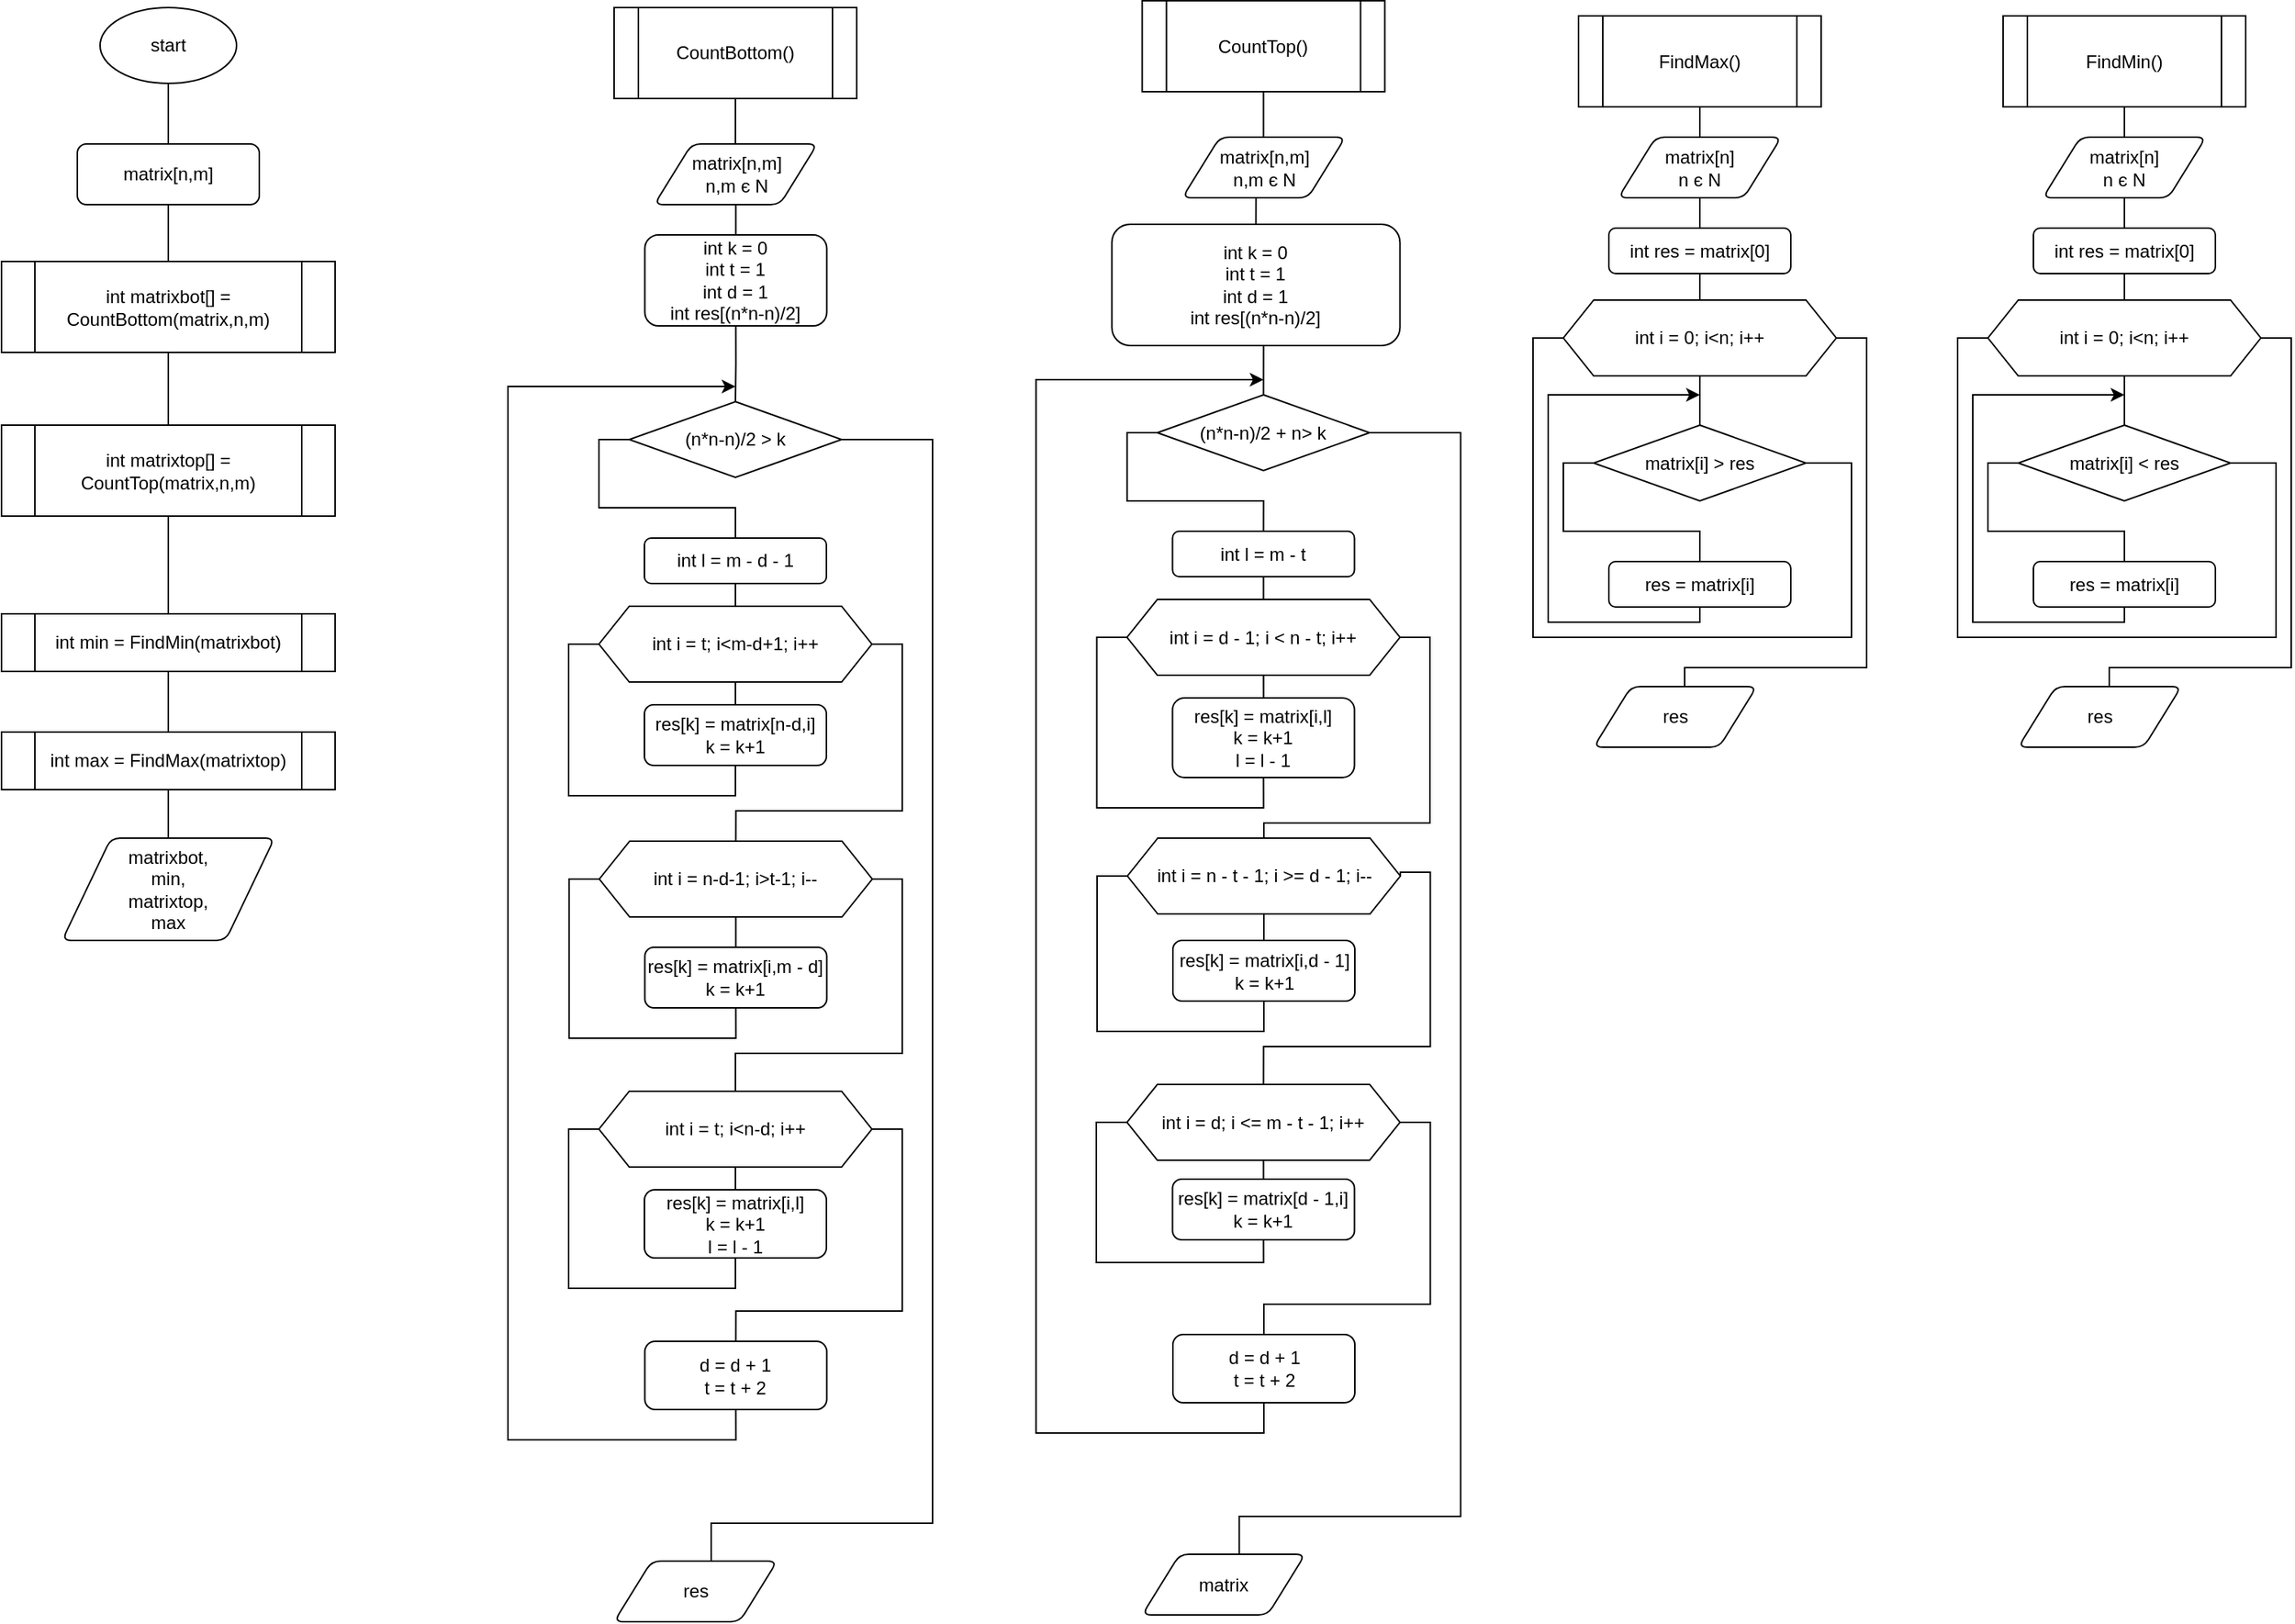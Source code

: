 <mxfile version="15.3.8" type="device"><diagram id="VmYvIzIguoKfHuGi5kLO" name="Страница 1"><mxGraphModel dx="2088" dy="1198" grid="1" gridSize="10" guides="1" tooltips="1" connect="1" arrows="1" fold="1" page="1" pageScale="1" pageWidth="827" pageHeight="1169" math="0" shadow="0"><root><mxCell id="0"/><mxCell id="1" parent="0"/><mxCell id="-p3XMLGeBJ1aMkZ9QvMb-27" style="edgeStyle=orthogonalEdgeStyle;rounded=0;orthogonalLoop=1;jettySize=auto;html=1;exitX=0.5;exitY=1;exitDx=0;exitDy=0;entryX=0.5;entryY=0;entryDx=0;entryDy=0;endArrow=none;endFill=0;" edge="1" parent="1" source="-p3XMLGeBJ1aMkZ9QvMb-1" target="-p3XMLGeBJ1aMkZ9QvMb-25"><mxGeometry relative="1" as="geometry"/></mxCell><mxCell id="-p3XMLGeBJ1aMkZ9QvMb-1" value="start" style="ellipse;whiteSpace=wrap;html=1;" vertex="1" parent="1"><mxGeometry x="145" y="52" width="90" height="50" as="geometry"/></mxCell><mxCell id="-p3XMLGeBJ1aMkZ9QvMb-19" style="edgeStyle=orthogonalEdgeStyle;rounded=0;orthogonalLoop=1;jettySize=auto;html=1;exitX=0.5;exitY=1;exitDx=0;exitDy=0;endArrow=none;endFill=0;" edge="1" parent="1" source="-p3XMLGeBJ1aMkZ9QvMb-4"><mxGeometry relative="1" as="geometry"><mxPoint x="564" y="142" as="targetPoint"/></mxGeometry></mxCell><mxCell id="-p3XMLGeBJ1aMkZ9QvMb-4" value="CountBottom()" style="shape=process;whiteSpace=wrap;html=1;backgroundOutline=1;" vertex="1" parent="1"><mxGeometry x="484" y="52" width="160" height="60" as="geometry"/></mxCell><mxCell id="-p3XMLGeBJ1aMkZ9QvMb-30" style="edgeStyle=orthogonalEdgeStyle;rounded=0;orthogonalLoop=1;jettySize=auto;html=1;exitX=0.5;exitY=1;exitDx=0;exitDy=0;entryX=0.5;entryY=0;entryDx=0;entryDy=0;endArrow=none;endFill=0;" edge="1" parent="1" source="-p3XMLGeBJ1aMkZ9QvMb-14" target="-p3XMLGeBJ1aMkZ9QvMb-29"><mxGeometry relative="1" as="geometry"/></mxCell><mxCell id="-p3XMLGeBJ1aMkZ9QvMb-14" value="int k = 0&lt;br&gt;int t = 1&lt;br&gt;int d = 1&lt;br&gt;int res[(n*n-n)/2]" style="rounded=1;whiteSpace=wrap;html=1;" vertex="1" parent="1"><mxGeometry x="504.25" y="202" width="120" height="60" as="geometry"/></mxCell><mxCell id="-p3XMLGeBJ1aMkZ9QvMb-17" value="res" style="shape=parallelogram;html=1;strokeWidth=1;perimeter=parallelogramPerimeter;whiteSpace=wrap;rounded=1;arcSize=12;size=0.23;" vertex="1" parent="1"><mxGeometry x="484" y="1077" width="107.5" height="40" as="geometry"/></mxCell><mxCell id="-p3XMLGeBJ1aMkZ9QvMb-21" style="edgeStyle=orthogonalEdgeStyle;rounded=0;orthogonalLoop=1;jettySize=auto;html=1;exitX=0.5;exitY=1;exitDx=0;exitDy=0;entryX=0.5;entryY=0;entryDx=0;entryDy=0;endArrow=none;endFill=0;" edge="1" parent="1" source="-p3XMLGeBJ1aMkZ9QvMb-20" target="-p3XMLGeBJ1aMkZ9QvMb-14"><mxGeometry relative="1" as="geometry"/></mxCell><mxCell id="-p3XMLGeBJ1aMkZ9QvMb-20" value="matrix[n,m]&lt;br&gt;n,m є N" style="shape=parallelogram;html=1;strokeWidth=1;perimeter=parallelogramPerimeter;whiteSpace=wrap;rounded=1;arcSize=12;size=0.23;" vertex="1" parent="1"><mxGeometry x="510.5" y="142" width="107.5" height="40" as="geometry"/></mxCell><mxCell id="-p3XMLGeBJ1aMkZ9QvMb-28" style="edgeStyle=orthogonalEdgeStyle;rounded=0;orthogonalLoop=1;jettySize=auto;html=1;exitX=0.5;exitY=1;exitDx=0;exitDy=0;endArrow=none;endFill=0;" edge="1" parent="1" source="-p3XMLGeBJ1aMkZ9QvMb-25" target="-p3XMLGeBJ1aMkZ9QvMb-94"><mxGeometry relative="1" as="geometry"><mxPoint x="190" y="224.5" as="targetPoint"/></mxGeometry></mxCell><mxCell id="-p3XMLGeBJ1aMkZ9QvMb-25" value="matrix[n,m]" style="rounded=1;whiteSpace=wrap;html=1;" vertex="1" parent="1"><mxGeometry x="130" y="142" width="120" height="40" as="geometry"/></mxCell><mxCell id="-p3XMLGeBJ1aMkZ9QvMb-31" style="edgeStyle=orthogonalEdgeStyle;rounded=0;orthogonalLoop=1;jettySize=auto;html=1;exitX=0;exitY=0.5;exitDx=0;exitDy=0;endArrow=none;endFill=0;entryX=0.5;entryY=0;entryDx=0;entryDy=0;" edge="1" parent="1" source="-p3XMLGeBJ1aMkZ9QvMb-29" target="-p3XMLGeBJ1aMkZ9QvMb-33"><mxGeometry relative="1" as="geometry"><mxPoint x="564" y="402" as="targetPoint"/></mxGeometry></mxCell><mxCell id="-p3XMLGeBJ1aMkZ9QvMb-32" style="edgeStyle=orthogonalEdgeStyle;rounded=0;orthogonalLoop=1;jettySize=auto;html=1;exitX=1;exitY=0.5;exitDx=0;exitDy=0;entryX=0.5;entryY=0;entryDx=0;entryDy=0;endArrow=none;endFill=0;" edge="1" parent="1" source="-p3XMLGeBJ1aMkZ9QvMb-29" target="-p3XMLGeBJ1aMkZ9QvMb-17"><mxGeometry relative="1" as="geometry"><Array as="points"><mxPoint x="694" y="337"/><mxPoint x="694" y="1052"/><mxPoint x="548" y="1052"/><mxPoint x="548" y="1077"/></Array></mxGeometry></mxCell><mxCell id="-p3XMLGeBJ1aMkZ9QvMb-29" value="(n*n-n)/2 &amp;gt; k" style="rhombus;whiteSpace=wrap;html=1;" vertex="1" parent="1"><mxGeometry x="494" y="312" width="140" height="50" as="geometry"/></mxCell><mxCell id="-p3XMLGeBJ1aMkZ9QvMb-36" style="edgeStyle=orthogonalEdgeStyle;rounded=0;orthogonalLoop=1;jettySize=auto;html=1;exitX=0.5;exitY=1;exitDx=0;exitDy=0;entryX=0.5;entryY=0;entryDx=0;entryDy=0;endArrow=none;endFill=0;" edge="1" parent="1" source="-p3XMLGeBJ1aMkZ9QvMb-33" target="-p3XMLGeBJ1aMkZ9QvMb-35"><mxGeometry relative="1" as="geometry"/></mxCell><mxCell id="-p3XMLGeBJ1aMkZ9QvMb-33" value="int l = m - d - 1" style="rounded=1;whiteSpace=wrap;html=1;" vertex="1" parent="1"><mxGeometry x="504" y="402" width="120" height="30" as="geometry"/></mxCell><mxCell id="-p3XMLGeBJ1aMkZ9QvMb-37" style="edgeStyle=orthogonalEdgeStyle;rounded=0;orthogonalLoop=1;jettySize=auto;html=1;exitX=0.5;exitY=1;exitDx=0;exitDy=0;endArrow=none;endFill=0;" edge="1" parent="1" source="-p3XMLGeBJ1aMkZ9QvMb-35" target="-p3XMLGeBJ1aMkZ9QvMb-38"><mxGeometry relative="1" as="geometry"><mxPoint x="564" y="522" as="targetPoint"/></mxGeometry></mxCell><mxCell id="-p3XMLGeBJ1aMkZ9QvMb-46" style="edgeStyle=orthogonalEdgeStyle;rounded=0;orthogonalLoop=1;jettySize=auto;html=1;exitX=1;exitY=0.5;exitDx=0;exitDy=0;entryX=0.5;entryY=0;entryDx=0;entryDy=0;endArrow=none;endFill=0;" edge="1" parent="1" source="-p3XMLGeBJ1aMkZ9QvMb-35" target="-p3XMLGeBJ1aMkZ9QvMb-45"><mxGeometry relative="1" as="geometry"><Array as="points"><mxPoint x="674" y="472"/><mxPoint x="674" y="582"/><mxPoint x="564" y="582"/></Array></mxGeometry></mxCell><mxCell id="-p3XMLGeBJ1aMkZ9QvMb-35" value="int i = t; i&amp;lt;m-d+1; i++" style="shape=hexagon;perimeter=hexagonPerimeter2;whiteSpace=wrap;html=1;fixedSize=1;strokeWidth=1;" vertex="1" parent="1"><mxGeometry x="474" y="447" width="180" height="50" as="geometry"/></mxCell><mxCell id="-p3XMLGeBJ1aMkZ9QvMb-43" style="edgeStyle=orthogonalEdgeStyle;rounded=0;orthogonalLoop=1;jettySize=auto;html=1;exitX=0.5;exitY=1;exitDx=0;exitDy=0;entryX=0;entryY=0.5;entryDx=0;entryDy=0;endArrow=none;endFill=0;" edge="1" parent="1" source="-p3XMLGeBJ1aMkZ9QvMb-38" target="-p3XMLGeBJ1aMkZ9QvMb-35"><mxGeometry relative="1" as="geometry"/></mxCell><mxCell id="-p3XMLGeBJ1aMkZ9QvMb-38" value="res[k] = matrix[n-d,i]&lt;br&gt;k = k+1" style="rounded=1;whiteSpace=wrap;html=1;" vertex="1" parent="1"><mxGeometry x="504" y="512" width="120" height="40" as="geometry"/></mxCell><mxCell id="-p3XMLGeBJ1aMkZ9QvMb-48" style="edgeStyle=orthogonalEdgeStyle;rounded=0;orthogonalLoop=1;jettySize=auto;html=1;exitX=0.5;exitY=1;exitDx=0;exitDy=0;entryX=0.5;entryY=0;entryDx=0;entryDy=0;endArrow=none;endFill=0;" edge="1" parent="1" source="-p3XMLGeBJ1aMkZ9QvMb-45" target="-p3XMLGeBJ1aMkZ9QvMb-47"><mxGeometry relative="1" as="geometry"/></mxCell><mxCell id="-p3XMLGeBJ1aMkZ9QvMb-53" style="edgeStyle=orthogonalEdgeStyle;rounded=0;orthogonalLoop=1;jettySize=auto;html=1;exitX=1;exitY=0.5;exitDx=0;exitDy=0;entryX=0.5;entryY=0;entryDx=0;entryDy=0;endArrow=none;endFill=0;" edge="1" parent="1" source="-p3XMLGeBJ1aMkZ9QvMb-45" target="-p3XMLGeBJ1aMkZ9QvMb-51"><mxGeometry relative="1" as="geometry"><Array as="points"><mxPoint x="674" y="627"/><mxPoint x="674" y="742"/><mxPoint x="564" y="742"/></Array></mxGeometry></mxCell><mxCell id="-p3XMLGeBJ1aMkZ9QvMb-45" value="int i = n-d-1; i&amp;gt;t-1; i--" style="shape=hexagon;perimeter=hexagonPerimeter2;whiteSpace=wrap;html=1;fixedSize=1;strokeWidth=1;" vertex="1" parent="1"><mxGeometry x="474.25" y="602" width="180" height="50" as="geometry"/></mxCell><mxCell id="-p3XMLGeBJ1aMkZ9QvMb-49" style="edgeStyle=orthogonalEdgeStyle;rounded=0;orthogonalLoop=1;jettySize=auto;html=1;exitX=0.5;exitY=1;exitDx=0;exitDy=0;entryX=0;entryY=0.5;entryDx=0;entryDy=0;endArrow=none;endFill=0;" edge="1" parent="1" source="-p3XMLGeBJ1aMkZ9QvMb-47" target="-p3XMLGeBJ1aMkZ9QvMb-45"><mxGeometry relative="1" as="geometry"/></mxCell><mxCell id="-p3XMLGeBJ1aMkZ9QvMb-47" value="res[k] = matrix[i,m - d]&lt;br&gt;k = k+1" style="rounded=1;whiteSpace=wrap;html=1;" vertex="1" parent="1"><mxGeometry x="504.25" y="672" width="120" height="40" as="geometry"/></mxCell><mxCell id="-p3XMLGeBJ1aMkZ9QvMb-55" style="edgeStyle=orthogonalEdgeStyle;rounded=0;orthogonalLoop=1;jettySize=auto;html=1;exitX=0.5;exitY=1;exitDx=0;exitDy=0;entryX=0.5;entryY=0;entryDx=0;entryDy=0;endArrow=none;endFill=0;" edge="1" parent="1" source="-p3XMLGeBJ1aMkZ9QvMb-51" target="-p3XMLGeBJ1aMkZ9QvMb-54"><mxGeometry relative="1" as="geometry"/></mxCell><mxCell id="-p3XMLGeBJ1aMkZ9QvMb-58" style="edgeStyle=orthogonalEdgeStyle;rounded=0;orthogonalLoop=1;jettySize=auto;html=1;exitX=1;exitY=0.5;exitDx=0;exitDy=0;endArrow=none;endFill=0;entryX=0.5;entryY=0;entryDx=0;entryDy=0;" edge="1" parent="1" source="-p3XMLGeBJ1aMkZ9QvMb-51" target="-p3XMLGeBJ1aMkZ9QvMb-59"><mxGeometry relative="1" as="geometry"><mxPoint x="564" y="932" as="targetPoint"/><Array as="points"><mxPoint x="674" y="792"/><mxPoint x="674" y="912"/><mxPoint x="564" y="912"/></Array></mxGeometry></mxCell><mxCell id="-p3XMLGeBJ1aMkZ9QvMb-51" value="int i = t; i&amp;lt;n-d; i++" style="shape=hexagon;perimeter=hexagonPerimeter2;whiteSpace=wrap;html=1;fixedSize=1;strokeWidth=1;" vertex="1" parent="1"><mxGeometry x="474" y="767" width="180" height="50" as="geometry"/></mxCell><mxCell id="-p3XMLGeBJ1aMkZ9QvMb-56" style="edgeStyle=orthogonalEdgeStyle;rounded=0;orthogonalLoop=1;jettySize=auto;html=1;exitX=0.5;exitY=1;exitDx=0;exitDy=0;entryX=0;entryY=0.5;entryDx=0;entryDy=0;endArrow=none;endFill=0;" edge="1" parent="1" source="-p3XMLGeBJ1aMkZ9QvMb-54" target="-p3XMLGeBJ1aMkZ9QvMb-51"><mxGeometry relative="1" as="geometry"/></mxCell><mxCell id="-p3XMLGeBJ1aMkZ9QvMb-54" value="res[k] = matrix[i,l]&lt;br&gt;k = k+1&lt;br&gt;l = l - 1" style="rounded=1;whiteSpace=wrap;html=1;" vertex="1" parent="1"><mxGeometry x="504" y="832" width="120" height="45" as="geometry"/></mxCell><mxCell id="-p3XMLGeBJ1aMkZ9QvMb-60" style="edgeStyle=orthogonalEdgeStyle;rounded=0;orthogonalLoop=1;jettySize=auto;html=1;exitX=0.5;exitY=1;exitDx=0;exitDy=0;endArrow=classic;endFill=1;" edge="1" parent="1" source="-p3XMLGeBJ1aMkZ9QvMb-59"><mxGeometry relative="1" as="geometry"><mxPoint x="564" y="302" as="targetPoint"/><Array as="points"><mxPoint x="564" y="997"/><mxPoint x="414" y="997"/><mxPoint x="414" y="302"/></Array></mxGeometry></mxCell><mxCell id="-p3XMLGeBJ1aMkZ9QvMb-59" value="d = d + 1&lt;br&gt;t = t + 2" style="rounded=1;whiteSpace=wrap;html=1;" vertex="1" parent="1"><mxGeometry x="504.25" y="932" width="120" height="45" as="geometry"/></mxCell><mxCell id="-p3XMLGeBJ1aMkZ9QvMb-61" style="edgeStyle=orthogonalEdgeStyle;rounded=0;orthogonalLoop=1;jettySize=auto;html=1;exitX=0.5;exitY=1;exitDx=0;exitDy=0;endArrow=none;endFill=0;" edge="1" parent="1" source="-p3XMLGeBJ1aMkZ9QvMb-62"><mxGeometry relative="1" as="geometry"><mxPoint x="912.25" y="137.5" as="targetPoint"/></mxGeometry></mxCell><mxCell id="-p3XMLGeBJ1aMkZ9QvMb-62" value="CountTop()" style="shape=process;whiteSpace=wrap;html=1;backgroundOutline=1;" vertex="1" parent="1"><mxGeometry x="832.25" y="47.5" width="160" height="60" as="geometry"/></mxCell><mxCell id="-p3XMLGeBJ1aMkZ9QvMb-63" style="edgeStyle=orthogonalEdgeStyle;rounded=0;orthogonalLoop=1;jettySize=auto;html=1;exitX=0.5;exitY=1;exitDx=0;exitDy=0;entryX=0.5;entryY=0;entryDx=0;entryDy=0;endArrow=none;endFill=0;" edge="1" parent="1" source="-p3XMLGeBJ1aMkZ9QvMb-64" target="-p3XMLGeBJ1aMkZ9QvMb-70"><mxGeometry relative="1" as="geometry"/></mxCell><mxCell id="-p3XMLGeBJ1aMkZ9QvMb-64" value="int k = 0&lt;br&gt;int t = 1&lt;br&gt;int d = 1&lt;br&gt;int res[(n*n-n)/2]" style="rounded=1;whiteSpace=wrap;html=1;" vertex="1" parent="1"><mxGeometry x="812.25" y="195" width="190" height="80" as="geometry"/></mxCell><mxCell id="-p3XMLGeBJ1aMkZ9QvMb-65" value="matrix" style="shape=parallelogram;html=1;strokeWidth=1;perimeter=parallelogramPerimeter;whiteSpace=wrap;rounded=1;arcSize=12;size=0.23;" vertex="1" parent="1"><mxGeometry x="832.25" y="1072.5" width="107.5" height="40" as="geometry"/></mxCell><mxCell id="-p3XMLGeBJ1aMkZ9QvMb-66" style="edgeStyle=orthogonalEdgeStyle;rounded=0;orthogonalLoop=1;jettySize=auto;html=1;exitX=0.5;exitY=1;exitDx=0;exitDy=0;entryX=0.5;entryY=0;entryDx=0;entryDy=0;endArrow=none;endFill=0;" edge="1" parent="1" source="-p3XMLGeBJ1aMkZ9QvMb-67" target="-p3XMLGeBJ1aMkZ9QvMb-64"><mxGeometry relative="1" as="geometry"/></mxCell><mxCell id="-p3XMLGeBJ1aMkZ9QvMb-67" value="matrix[n,m]&lt;br&gt;n,m є N" style="shape=parallelogram;html=1;strokeWidth=1;perimeter=parallelogramPerimeter;whiteSpace=wrap;rounded=1;arcSize=12;size=0.23;" vertex="1" parent="1"><mxGeometry x="858.75" y="137.5" width="107.5" height="40" as="geometry"/></mxCell><mxCell id="-p3XMLGeBJ1aMkZ9QvMb-68" style="edgeStyle=orthogonalEdgeStyle;rounded=0;orthogonalLoop=1;jettySize=auto;html=1;exitX=0;exitY=0.5;exitDx=0;exitDy=0;endArrow=none;endFill=0;entryX=0.5;entryY=0;entryDx=0;entryDy=0;" edge="1" parent="1" source="-p3XMLGeBJ1aMkZ9QvMb-70" target="-p3XMLGeBJ1aMkZ9QvMb-72"><mxGeometry relative="1" as="geometry"><mxPoint x="912.25" y="397.5" as="targetPoint"/></mxGeometry></mxCell><mxCell id="-p3XMLGeBJ1aMkZ9QvMb-69" style="edgeStyle=orthogonalEdgeStyle;rounded=0;orthogonalLoop=1;jettySize=auto;html=1;exitX=1;exitY=0.5;exitDx=0;exitDy=0;entryX=0.5;entryY=0;entryDx=0;entryDy=0;endArrow=none;endFill=0;" edge="1" parent="1" source="-p3XMLGeBJ1aMkZ9QvMb-70" target="-p3XMLGeBJ1aMkZ9QvMb-65"><mxGeometry relative="1" as="geometry"><Array as="points"><mxPoint x="1042.25" y="332.5"/><mxPoint x="1042.25" y="1047.5"/><mxPoint x="896.25" y="1047.5"/><mxPoint x="896.25" y="1072.5"/></Array></mxGeometry></mxCell><mxCell id="-p3XMLGeBJ1aMkZ9QvMb-70" value="(n*n-n)/2 + n&amp;gt; k" style="rhombus;whiteSpace=wrap;html=1;" vertex="1" parent="1"><mxGeometry x="842.25" y="307.5" width="140" height="50" as="geometry"/></mxCell><mxCell id="-p3XMLGeBJ1aMkZ9QvMb-71" style="edgeStyle=orthogonalEdgeStyle;rounded=0;orthogonalLoop=1;jettySize=auto;html=1;exitX=0.5;exitY=1;exitDx=0;exitDy=0;entryX=0.5;entryY=0;entryDx=0;entryDy=0;endArrow=none;endFill=0;" edge="1" parent="1" source="-p3XMLGeBJ1aMkZ9QvMb-72" target="-p3XMLGeBJ1aMkZ9QvMb-75"><mxGeometry relative="1" as="geometry"/></mxCell><mxCell id="-p3XMLGeBJ1aMkZ9QvMb-72" value="int l = m - t" style="rounded=1;whiteSpace=wrap;html=1;" vertex="1" parent="1"><mxGeometry x="852.25" y="397.5" width="120" height="30" as="geometry"/></mxCell><mxCell id="-p3XMLGeBJ1aMkZ9QvMb-73" style="edgeStyle=orthogonalEdgeStyle;rounded=0;orthogonalLoop=1;jettySize=auto;html=1;exitX=0.5;exitY=1;exitDx=0;exitDy=0;endArrow=none;endFill=0;" edge="1" parent="1" source="-p3XMLGeBJ1aMkZ9QvMb-75" target="-p3XMLGeBJ1aMkZ9QvMb-77"><mxGeometry relative="1" as="geometry"><mxPoint x="912.25" y="517.5" as="targetPoint"/></mxGeometry></mxCell><mxCell id="-p3XMLGeBJ1aMkZ9QvMb-74" style="edgeStyle=orthogonalEdgeStyle;rounded=0;orthogonalLoop=1;jettySize=auto;html=1;exitX=1;exitY=0.5;exitDx=0;exitDy=0;entryX=0.5;entryY=0;entryDx=0;entryDy=0;endArrow=none;endFill=0;" edge="1" parent="1" source="-p3XMLGeBJ1aMkZ9QvMb-75" target="-p3XMLGeBJ1aMkZ9QvMb-80"><mxGeometry relative="1" as="geometry"><Array as="points"><mxPoint x="1022" y="467"/><mxPoint x="1022" y="590"/><mxPoint x="912" y="590"/></Array></mxGeometry></mxCell><mxCell id="-p3XMLGeBJ1aMkZ9QvMb-75" value="int i = d - 1; i &amp;lt; n - t; i++" style="shape=hexagon;perimeter=hexagonPerimeter2;whiteSpace=wrap;html=1;fixedSize=1;strokeWidth=1;" vertex="1" parent="1"><mxGeometry x="822.25" y="442.5" width="180" height="50" as="geometry"/></mxCell><mxCell id="-p3XMLGeBJ1aMkZ9QvMb-76" style="edgeStyle=orthogonalEdgeStyle;rounded=0;orthogonalLoop=1;jettySize=auto;html=1;exitX=0.5;exitY=1;exitDx=0;exitDy=0;entryX=0;entryY=0.5;entryDx=0;entryDy=0;endArrow=none;endFill=0;" edge="1" parent="1" source="-p3XMLGeBJ1aMkZ9QvMb-77" target="-p3XMLGeBJ1aMkZ9QvMb-75"><mxGeometry relative="1" as="geometry"/></mxCell><mxCell id="-p3XMLGeBJ1aMkZ9QvMb-77" value="res[k] = matrix[i,l]&lt;br&gt;k = k+1&lt;br&gt;l = l - 1" style="rounded=1;whiteSpace=wrap;html=1;" vertex="1" parent="1"><mxGeometry x="852.25" y="507.5" width="120" height="52.5" as="geometry"/></mxCell><mxCell id="-p3XMLGeBJ1aMkZ9QvMb-78" style="edgeStyle=orthogonalEdgeStyle;rounded=0;orthogonalLoop=1;jettySize=auto;html=1;exitX=0.5;exitY=1;exitDx=0;exitDy=0;entryX=0.5;entryY=0;entryDx=0;entryDy=0;endArrow=none;endFill=0;" edge="1" parent="1" source="-p3XMLGeBJ1aMkZ9QvMb-80" target="-p3XMLGeBJ1aMkZ9QvMb-82"><mxGeometry relative="1" as="geometry"/></mxCell><mxCell id="-p3XMLGeBJ1aMkZ9QvMb-79" style="edgeStyle=orthogonalEdgeStyle;rounded=0;orthogonalLoop=1;jettySize=auto;html=1;exitX=1;exitY=0.5;exitDx=0;exitDy=0;entryX=0.5;entryY=0;entryDx=0;entryDy=0;endArrow=none;endFill=0;" edge="1" parent="1" source="-p3XMLGeBJ1aMkZ9QvMb-80" target="-p3XMLGeBJ1aMkZ9QvMb-85"><mxGeometry relative="1" as="geometry"><Array as="points"><mxPoint x="1022.25" y="622.5"/><mxPoint x="1022.25" y="737.5"/><mxPoint x="912.25" y="737.5"/></Array></mxGeometry></mxCell><mxCell id="-p3XMLGeBJ1aMkZ9QvMb-80" value="int i = n - t - 1; i &amp;gt;= d - 1; i--" style="shape=hexagon;perimeter=hexagonPerimeter2;whiteSpace=wrap;html=1;fixedSize=1;strokeWidth=1;" vertex="1" parent="1"><mxGeometry x="822.5" y="600" width="180" height="50" as="geometry"/></mxCell><mxCell id="-p3XMLGeBJ1aMkZ9QvMb-81" style="edgeStyle=orthogonalEdgeStyle;rounded=0;orthogonalLoop=1;jettySize=auto;html=1;exitX=0.5;exitY=1;exitDx=0;exitDy=0;entryX=0;entryY=0.5;entryDx=0;entryDy=0;endArrow=none;endFill=0;" edge="1" parent="1" source="-p3XMLGeBJ1aMkZ9QvMb-82" target="-p3XMLGeBJ1aMkZ9QvMb-80"><mxGeometry relative="1" as="geometry"/></mxCell><mxCell id="-p3XMLGeBJ1aMkZ9QvMb-82" value="res[k] = matrix[i,d - 1]&lt;br&gt;k = k+1" style="rounded=1;whiteSpace=wrap;html=1;" vertex="1" parent="1"><mxGeometry x="852.5" y="667.5" width="120" height="40" as="geometry"/></mxCell><mxCell id="-p3XMLGeBJ1aMkZ9QvMb-83" style="edgeStyle=orthogonalEdgeStyle;rounded=0;orthogonalLoop=1;jettySize=auto;html=1;exitX=0.5;exitY=1;exitDx=0;exitDy=0;entryX=0.5;entryY=0;entryDx=0;entryDy=0;endArrow=none;endFill=0;" edge="1" parent="1" source="-p3XMLGeBJ1aMkZ9QvMb-85" target="-p3XMLGeBJ1aMkZ9QvMb-87"><mxGeometry relative="1" as="geometry"/></mxCell><mxCell id="-p3XMLGeBJ1aMkZ9QvMb-84" style="edgeStyle=orthogonalEdgeStyle;rounded=0;orthogonalLoop=1;jettySize=auto;html=1;exitX=1;exitY=0.5;exitDx=0;exitDy=0;endArrow=none;endFill=0;entryX=0.5;entryY=0;entryDx=0;entryDy=0;" edge="1" parent="1" source="-p3XMLGeBJ1aMkZ9QvMb-85" target="-p3XMLGeBJ1aMkZ9QvMb-89"><mxGeometry relative="1" as="geometry"><mxPoint x="912.25" y="927.5" as="targetPoint"/><Array as="points"><mxPoint x="1022.25" y="787.5"/><mxPoint x="1022.25" y="907.5"/><mxPoint x="912.25" y="907.5"/></Array></mxGeometry></mxCell><mxCell id="-p3XMLGeBJ1aMkZ9QvMb-85" value="int i = d; i &amp;lt;= m - t - 1; i++" style="shape=hexagon;perimeter=hexagonPerimeter2;whiteSpace=wrap;html=1;fixedSize=1;strokeWidth=1;" vertex="1" parent="1"><mxGeometry x="822.25" y="762.5" width="180" height="50" as="geometry"/></mxCell><mxCell id="-p3XMLGeBJ1aMkZ9QvMb-86" style="edgeStyle=orthogonalEdgeStyle;rounded=0;orthogonalLoop=1;jettySize=auto;html=1;exitX=0.5;exitY=1;exitDx=0;exitDy=0;entryX=0;entryY=0.5;entryDx=0;entryDy=0;endArrow=none;endFill=0;" edge="1" parent="1" source="-p3XMLGeBJ1aMkZ9QvMb-87" target="-p3XMLGeBJ1aMkZ9QvMb-85"><mxGeometry relative="1" as="geometry"><Array as="points"><mxPoint x="912" y="880"/><mxPoint x="802" y="880"/><mxPoint x="802" y="787"/></Array></mxGeometry></mxCell><mxCell id="-p3XMLGeBJ1aMkZ9QvMb-87" value="res[k] = matrix[d - 1,i]&lt;br&gt;k = k+1" style="rounded=1;whiteSpace=wrap;html=1;" vertex="1" parent="1"><mxGeometry x="852.25" y="825" width="120" height="40" as="geometry"/></mxCell><mxCell id="-p3XMLGeBJ1aMkZ9QvMb-88" style="edgeStyle=orthogonalEdgeStyle;rounded=0;orthogonalLoop=1;jettySize=auto;html=1;exitX=0.5;exitY=1;exitDx=0;exitDy=0;endArrow=classic;endFill=1;" edge="1" parent="1" source="-p3XMLGeBJ1aMkZ9QvMb-89"><mxGeometry relative="1" as="geometry"><mxPoint x="912.25" y="297.5" as="targetPoint"/><Array as="points"><mxPoint x="912.25" y="992.5"/><mxPoint x="762.25" y="992.5"/><mxPoint x="762.25" y="297.5"/></Array></mxGeometry></mxCell><mxCell id="-p3XMLGeBJ1aMkZ9QvMb-89" value="d = d + 1&lt;br&gt;t = t + 2" style="rounded=1;whiteSpace=wrap;html=1;" vertex="1" parent="1"><mxGeometry x="852.5" y="927.5" width="120" height="45" as="geometry"/></mxCell><mxCell id="-p3XMLGeBJ1aMkZ9QvMb-144" style="edgeStyle=orthogonalEdgeStyle;rounded=0;orthogonalLoop=1;jettySize=auto;html=1;exitX=0.5;exitY=1;exitDx=0;exitDy=0;entryX=0.5;entryY=0;entryDx=0;entryDy=0;endArrow=none;endFill=0;" edge="1" parent="1" source="-p3XMLGeBJ1aMkZ9QvMb-94" target="-p3XMLGeBJ1aMkZ9QvMb-143"><mxGeometry relative="1" as="geometry"/></mxCell><mxCell id="-p3XMLGeBJ1aMkZ9QvMb-94" value="int matrixbot[] = CountBottom(matrix,n,m)" style="shape=process;whiteSpace=wrap;html=1;backgroundOutline=1;" vertex="1" parent="1"><mxGeometry x="80" y="219.5" width="220" height="60" as="geometry"/></mxCell><mxCell id="-p3XMLGeBJ1aMkZ9QvMb-96" style="edgeStyle=orthogonalEdgeStyle;rounded=0;orthogonalLoop=1;jettySize=auto;html=1;exitX=0.5;exitY=1;exitDx=0;exitDy=0;endArrow=none;endFill=0;" edge="1" parent="1" source="-p3XMLGeBJ1aMkZ9QvMb-97"><mxGeometry relative="1" as="geometry"><mxPoint x="1480" y="147.5" as="targetPoint"/></mxGeometry></mxCell><mxCell id="-p3XMLGeBJ1aMkZ9QvMb-97" value="FindMin()" style="shape=process;whiteSpace=wrap;html=1;backgroundOutline=1;" vertex="1" parent="1"><mxGeometry x="1400" y="57.5" width="160" height="60" as="geometry"/></mxCell><mxCell id="-p3XMLGeBJ1aMkZ9QvMb-99" style="edgeStyle=orthogonalEdgeStyle;rounded=0;orthogonalLoop=1;jettySize=auto;html=1;exitX=0.5;exitY=1;exitDx=0;exitDy=0;endArrow=none;endFill=0;entryX=0.5;entryY=0;entryDx=0;entryDy=0;" edge="1" parent="1" source="-p3XMLGeBJ1aMkZ9QvMb-98" target="-p3XMLGeBJ1aMkZ9QvMb-100"><mxGeometry relative="1" as="geometry"><mxPoint x="1480.143" y="207.5" as="targetPoint"/></mxGeometry></mxCell><mxCell id="-p3XMLGeBJ1aMkZ9QvMb-98" value="matrix[n]&lt;br&gt;n є N" style="shape=parallelogram;html=1;strokeWidth=1;perimeter=parallelogramPerimeter;whiteSpace=wrap;rounded=1;arcSize=12;size=0.23;" vertex="1" parent="1"><mxGeometry x="1426.25" y="137.5" width="107.5" height="40" as="geometry"/></mxCell><mxCell id="-p3XMLGeBJ1aMkZ9QvMb-102" style="edgeStyle=orthogonalEdgeStyle;rounded=0;orthogonalLoop=1;jettySize=auto;html=1;exitX=0.5;exitY=1;exitDx=0;exitDy=0;entryX=0.5;entryY=0;entryDx=0;entryDy=0;endArrow=none;endFill=0;" edge="1" parent="1" source="-p3XMLGeBJ1aMkZ9QvMb-100" target="-p3XMLGeBJ1aMkZ9QvMb-101"><mxGeometry relative="1" as="geometry"/></mxCell><mxCell id="-p3XMLGeBJ1aMkZ9QvMb-100" value="int res = matrix[0]" style="rounded=1;whiteSpace=wrap;html=1;" vertex="1" parent="1"><mxGeometry x="1420" y="197.5" width="120" height="30" as="geometry"/></mxCell><mxCell id="-p3XMLGeBJ1aMkZ9QvMb-103" style="edgeStyle=orthogonalEdgeStyle;rounded=0;orthogonalLoop=1;jettySize=auto;html=1;exitX=0.5;exitY=1;exitDx=0;exitDy=0;endArrow=none;endFill=0;entryX=0.5;entryY=0;entryDx=0;entryDy=0;" edge="1" parent="1" source="-p3XMLGeBJ1aMkZ9QvMb-101" target="-p3XMLGeBJ1aMkZ9QvMb-104"><mxGeometry relative="1" as="geometry"><mxPoint x="1480" y="317.5" as="targetPoint"/></mxGeometry></mxCell><mxCell id="-p3XMLGeBJ1aMkZ9QvMb-110" style="edgeStyle=orthogonalEdgeStyle;rounded=0;orthogonalLoop=1;jettySize=auto;html=1;exitX=1;exitY=0.5;exitDx=0;exitDy=0;endArrow=none;endFill=0;entryX=0.548;entryY=0.023;entryDx=0;entryDy=0;entryPerimeter=0;" edge="1" parent="1" source="-p3XMLGeBJ1aMkZ9QvMb-101" target="-p3XMLGeBJ1aMkZ9QvMb-111"><mxGeometry relative="1" as="geometry"><mxPoint x="1470" y="507.5" as="targetPoint"/><Array as="points"><mxPoint x="1590" y="270.5"/><mxPoint x="1590" y="487.5"/><mxPoint x="1470" y="487.5"/><mxPoint x="1470" y="523.5"/></Array></mxGeometry></mxCell><mxCell id="-p3XMLGeBJ1aMkZ9QvMb-101" value="int i = 0; i&amp;lt;n; i++" style="shape=hexagon;perimeter=hexagonPerimeter2;whiteSpace=wrap;html=1;fixedSize=1;strokeWidth=1;" vertex="1" parent="1"><mxGeometry x="1390" y="245" width="180" height="50" as="geometry"/></mxCell><mxCell id="-p3XMLGeBJ1aMkZ9QvMb-105" style="edgeStyle=orthogonalEdgeStyle;rounded=0;orthogonalLoop=1;jettySize=auto;html=1;exitX=0;exitY=0.5;exitDx=0;exitDy=0;endArrow=none;endFill=0;entryX=0.5;entryY=0;entryDx=0;entryDy=0;" edge="1" parent="1" source="-p3XMLGeBJ1aMkZ9QvMb-104" target="-p3XMLGeBJ1aMkZ9QvMb-107"><mxGeometry relative="1" as="geometry"><mxPoint x="1480.0" y="417.5" as="targetPoint"/></mxGeometry></mxCell><mxCell id="-p3XMLGeBJ1aMkZ9QvMb-108" style="edgeStyle=orthogonalEdgeStyle;rounded=0;orthogonalLoop=1;jettySize=auto;html=1;exitX=1;exitY=0.5;exitDx=0;exitDy=0;entryX=0;entryY=0.5;entryDx=0;entryDy=0;endArrow=none;endFill=0;" edge="1" parent="1" source="-p3XMLGeBJ1aMkZ9QvMb-104" target="-p3XMLGeBJ1aMkZ9QvMb-101"><mxGeometry relative="1" as="geometry"><Array as="points"><mxPoint x="1580" y="352.5"/><mxPoint x="1580" y="467.5"/><mxPoint x="1370" y="467.5"/><mxPoint x="1370" y="270.5"/></Array></mxGeometry></mxCell><mxCell id="-p3XMLGeBJ1aMkZ9QvMb-104" value="matrix[i] &amp;lt; res" style="rhombus;whiteSpace=wrap;html=1;" vertex="1" parent="1"><mxGeometry x="1410" y="327.5" width="140" height="50" as="geometry"/></mxCell><mxCell id="-p3XMLGeBJ1aMkZ9QvMb-109" style="edgeStyle=orthogonalEdgeStyle;rounded=0;orthogonalLoop=1;jettySize=auto;html=1;exitX=0.5;exitY=1;exitDx=0;exitDy=0;endArrow=classic;endFill=1;" edge="1" parent="1" source="-p3XMLGeBJ1aMkZ9QvMb-107"><mxGeometry relative="1" as="geometry"><mxPoint x="1480" y="307.5" as="targetPoint"/><Array as="points"><mxPoint x="1480" y="457.5"/><mxPoint x="1380" y="457.5"/></Array></mxGeometry></mxCell><mxCell id="-p3XMLGeBJ1aMkZ9QvMb-107" value="res = matrix[i]" style="rounded=1;whiteSpace=wrap;html=1;" vertex="1" parent="1"><mxGeometry x="1420" y="417.5" width="120" height="30" as="geometry"/></mxCell><mxCell id="-p3XMLGeBJ1aMkZ9QvMb-111" value="res" style="shape=parallelogram;html=1;strokeWidth=1;perimeter=parallelogramPerimeter;whiteSpace=wrap;rounded=1;arcSize=12;size=0.23;" vertex="1" parent="1"><mxGeometry x="1410" y="500" width="107.5" height="40" as="geometry"/></mxCell><mxCell id="-p3XMLGeBJ1aMkZ9QvMb-112" style="edgeStyle=orthogonalEdgeStyle;rounded=0;orthogonalLoop=1;jettySize=auto;html=1;exitX=0.5;exitY=1;exitDx=0;exitDy=0;endArrow=none;endFill=0;" edge="1" parent="1" source="-p3XMLGeBJ1aMkZ9QvMb-113"><mxGeometry relative="1" as="geometry"><mxPoint x="1200" y="147.5" as="targetPoint"/></mxGeometry></mxCell><mxCell id="-p3XMLGeBJ1aMkZ9QvMb-113" value="FindMax()" style="shape=process;whiteSpace=wrap;html=1;backgroundOutline=1;" vertex="1" parent="1"><mxGeometry x="1120" y="57.5" width="160" height="60" as="geometry"/></mxCell><mxCell id="-p3XMLGeBJ1aMkZ9QvMb-114" style="edgeStyle=orthogonalEdgeStyle;rounded=0;orthogonalLoop=1;jettySize=auto;html=1;exitX=0.5;exitY=1;exitDx=0;exitDy=0;endArrow=none;endFill=0;entryX=0.5;entryY=0;entryDx=0;entryDy=0;" edge="1" parent="1" source="-p3XMLGeBJ1aMkZ9QvMb-115" target="-p3XMLGeBJ1aMkZ9QvMb-117"><mxGeometry relative="1" as="geometry"><mxPoint x="1200.143" y="207.5" as="targetPoint"/></mxGeometry></mxCell><mxCell id="-p3XMLGeBJ1aMkZ9QvMb-115" value="matrix[n]&lt;br&gt;n є N" style="shape=parallelogram;html=1;strokeWidth=1;perimeter=parallelogramPerimeter;whiteSpace=wrap;rounded=1;arcSize=12;size=0.23;" vertex="1" parent="1"><mxGeometry x="1146.25" y="137.5" width="107.5" height="40" as="geometry"/></mxCell><mxCell id="-p3XMLGeBJ1aMkZ9QvMb-116" style="edgeStyle=orthogonalEdgeStyle;rounded=0;orthogonalLoop=1;jettySize=auto;html=1;exitX=0.5;exitY=1;exitDx=0;exitDy=0;entryX=0.5;entryY=0;entryDx=0;entryDy=0;endArrow=none;endFill=0;" edge="1" parent="1" source="-p3XMLGeBJ1aMkZ9QvMb-117" target="-p3XMLGeBJ1aMkZ9QvMb-120"><mxGeometry relative="1" as="geometry"/></mxCell><mxCell id="-p3XMLGeBJ1aMkZ9QvMb-117" value="int res = matrix[0]" style="rounded=1;whiteSpace=wrap;html=1;" vertex="1" parent="1"><mxGeometry x="1140" y="197.5" width="120" height="30" as="geometry"/></mxCell><mxCell id="-p3XMLGeBJ1aMkZ9QvMb-118" style="edgeStyle=orthogonalEdgeStyle;rounded=0;orthogonalLoop=1;jettySize=auto;html=1;exitX=0.5;exitY=1;exitDx=0;exitDy=0;endArrow=none;endFill=0;entryX=0.5;entryY=0;entryDx=0;entryDy=0;" edge="1" parent="1" source="-p3XMLGeBJ1aMkZ9QvMb-120" target="-p3XMLGeBJ1aMkZ9QvMb-123"><mxGeometry relative="1" as="geometry"><mxPoint x="1200" y="317.5" as="targetPoint"/></mxGeometry></mxCell><mxCell id="-p3XMLGeBJ1aMkZ9QvMb-119" style="edgeStyle=orthogonalEdgeStyle;rounded=0;orthogonalLoop=1;jettySize=auto;html=1;exitX=1;exitY=0.5;exitDx=0;exitDy=0;endArrow=none;endFill=0;entryX=0.548;entryY=0.023;entryDx=0;entryDy=0;entryPerimeter=0;" edge="1" parent="1" source="-p3XMLGeBJ1aMkZ9QvMb-120" target="-p3XMLGeBJ1aMkZ9QvMb-126"><mxGeometry relative="1" as="geometry"><mxPoint x="1190" y="507.5" as="targetPoint"/><Array as="points"><mxPoint x="1310" y="270.5"/><mxPoint x="1310" y="487.5"/><mxPoint x="1190" y="487.5"/><mxPoint x="1190" y="523.5"/></Array></mxGeometry></mxCell><mxCell id="-p3XMLGeBJ1aMkZ9QvMb-120" value="int i = 0; i&amp;lt;n; i++" style="shape=hexagon;perimeter=hexagonPerimeter2;whiteSpace=wrap;html=1;fixedSize=1;strokeWidth=1;" vertex="1" parent="1"><mxGeometry x="1110" y="245" width="180" height="50" as="geometry"/></mxCell><mxCell id="-p3XMLGeBJ1aMkZ9QvMb-121" style="edgeStyle=orthogonalEdgeStyle;rounded=0;orthogonalLoop=1;jettySize=auto;html=1;exitX=0;exitY=0.5;exitDx=0;exitDy=0;endArrow=none;endFill=0;entryX=0.5;entryY=0;entryDx=0;entryDy=0;" edge="1" parent="1" source="-p3XMLGeBJ1aMkZ9QvMb-123" target="-p3XMLGeBJ1aMkZ9QvMb-125"><mxGeometry relative="1" as="geometry"><mxPoint x="1200.0" y="417.5" as="targetPoint"/></mxGeometry></mxCell><mxCell id="-p3XMLGeBJ1aMkZ9QvMb-122" style="edgeStyle=orthogonalEdgeStyle;rounded=0;orthogonalLoop=1;jettySize=auto;html=1;exitX=1;exitY=0.5;exitDx=0;exitDy=0;entryX=0;entryY=0.5;entryDx=0;entryDy=0;endArrow=none;endFill=0;" edge="1" parent="1" source="-p3XMLGeBJ1aMkZ9QvMb-123" target="-p3XMLGeBJ1aMkZ9QvMb-120"><mxGeometry relative="1" as="geometry"><Array as="points"><mxPoint x="1300" y="352.5"/><mxPoint x="1300" y="467.5"/><mxPoint x="1090" y="467.5"/><mxPoint x="1090" y="270.5"/></Array></mxGeometry></mxCell><mxCell id="-p3XMLGeBJ1aMkZ9QvMb-123" value="matrix[i] &amp;gt; res" style="rhombus;whiteSpace=wrap;html=1;" vertex="1" parent="1"><mxGeometry x="1130" y="327.5" width="140" height="50" as="geometry"/></mxCell><mxCell id="-p3XMLGeBJ1aMkZ9QvMb-124" style="edgeStyle=orthogonalEdgeStyle;rounded=0;orthogonalLoop=1;jettySize=auto;html=1;exitX=0.5;exitY=1;exitDx=0;exitDy=0;endArrow=classic;endFill=1;" edge="1" parent="1" source="-p3XMLGeBJ1aMkZ9QvMb-125"><mxGeometry relative="1" as="geometry"><mxPoint x="1200" y="307.5" as="targetPoint"/><Array as="points"><mxPoint x="1200" y="457.5"/><mxPoint x="1100" y="457.5"/></Array></mxGeometry></mxCell><mxCell id="-p3XMLGeBJ1aMkZ9QvMb-125" value="res = matrix[i]" style="rounded=1;whiteSpace=wrap;html=1;" vertex="1" parent="1"><mxGeometry x="1140" y="417.5" width="120" height="30" as="geometry"/></mxCell><mxCell id="-p3XMLGeBJ1aMkZ9QvMb-126" value="res" style="shape=parallelogram;html=1;strokeWidth=1;perimeter=parallelogramPerimeter;whiteSpace=wrap;rounded=1;arcSize=12;size=0.23;" vertex="1" parent="1"><mxGeometry x="1130" y="500" width="107.5" height="40" as="geometry"/></mxCell><mxCell id="-p3XMLGeBJ1aMkZ9QvMb-145" style="edgeStyle=orthogonalEdgeStyle;rounded=0;orthogonalLoop=1;jettySize=auto;html=1;exitX=0.5;exitY=1;exitDx=0;exitDy=0;endArrow=none;endFill=0;entryX=0.5;entryY=0;entryDx=0;entryDy=0;" edge="1" parent="1" source="-p3XMLGeBJ1aMkZ9QvMb-143" target="-p3XMLGeBJ1aMkZ9QvMb-146"><mxGeometry relative="1" as="geometry"><mxPoint x="190" y="420" as="targetPoint"/></mxGeometry></mxCell><mxCell id="-p3XMLGeBJ1aMkZ9QvMb-143" value="int matrixtop[] = CountTop(matrix,n,m)" style="shape=process;whiteSpace=wrap;html=1;backgroundOutline=1;" vertex="1" parent="1"><mxGeometry x="80" y="327.5" width="220" height="60" as="geometry"/></mxCell><mxCell id="-p3XMLGeBJ1aMkZ9QvMb-148" style="edgeStyle=orthogonalEdgeStyle;rounded=0;orthogonalLoop=1;jettySize=auto;html=1;exitX=0.5;exitY=1;exitDx=0;exitDy=0;entryX=0.5;entryY=0;entryDx=0;entryDy=0;endArrow=none;endFill=0;" edge="1" parent="1" source="-p3XMLGeBJ1aMkZ9QvMb-146" target="-p3XMLGeBJ1aMkZ9QvMb-147"><mxGeometry relative="1" as="geometry"/></mxCell><mxCell id="-p3XMLGeBJ1aMkZ9QvMb-146" value="int min = FindMin(matrixbot)" style="shape=process;whiteSpace=wrap;html=1;backgroundOutline=1;" vertex="1" parent="1"><mxGeometry x="80" y="452" width="220" height="38" as="geometry"/></mxCell><mxCell id="-p3XMLGeBJ1aMkZ9QvMb-149" style="edgeStyle=orthogonalEdgeStyle;rounded=0;orthogonalLoop=1;jettySize=auto;html=1;exitX=0.5;exitY=1;exitDx=0;exitDy=0;endArrow=none;endFill=0;entryX=0.5;entryY=0;entryDx=0;entryDy=0;" edge="1" parent="1" source="-p3XMLGeBJ1aMkZ9QvMb-147" target="-p3XMLGeBJ1aMkZ9QvMb-150"><mxGeometry relative="1" as="geometry"><mxPoint x="190" y="620" as="targetPoint"/></mxGeometry></mxCell><mxCell id="-p3XMLGeBJ1aMkZ9QvMb-147" value="int max = FindMax(matrixtop)" style="shape=process;whiteSpace=wrap;html=1;backgroundOutline=1;" vertex="1" parent="1"><mxGeometry x="80" y="530" width="220" height="38" as="geometry"/></mxCell><mxCell id="-p3XMLGeBJ1aMkZ9QvMb-150" value="matrixbot,&lt;br&gt;min,&lt;br&gt;matrixtop,&lt;br&gt;max" style="shape=parallelogram;html=1;strokeWidth=1;perimeter=parallelogramPerimeter;whiteSpace=wrap;rounded=1;arcSize=12;size=0.23;" vertex="1" parent="1"><mxGeometry x="120" y="600" width="140" height="67.5" as="geometry"/></mxCell></root></mxGraphModel></diagram></mxfile>